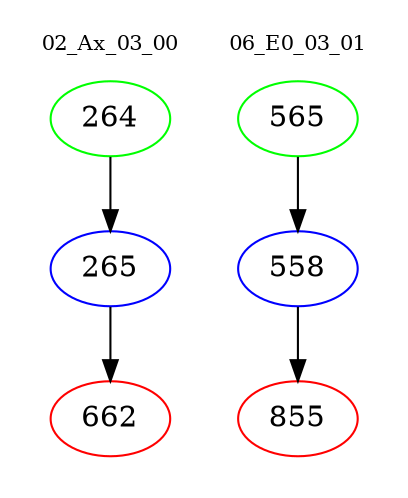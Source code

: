 digraph{
subgraph cluster_0 {
color = white
label = "02_Ax_03_00";
fontsize=10;
T0_264 [label="264", color="green"]
T0_264 -> T0_265 [color="black"]
T0_265 [label="265", color="blue"]
T0_265 -> T0_662 [color="black"]
T0_662 [label="662", color="red"]
}
subgraph cluster_1 {
color = white
label = "06_E0_03_01";
fontsize=10;
T1_565 [label="565", color="green"]
T1_565 -> T1_558 [color="black"]
T1_558 [label="558", color="blue"]
T1_558 -> T1_855 [color="black"]
T1_855 [label="855", color="red"]
}
}
